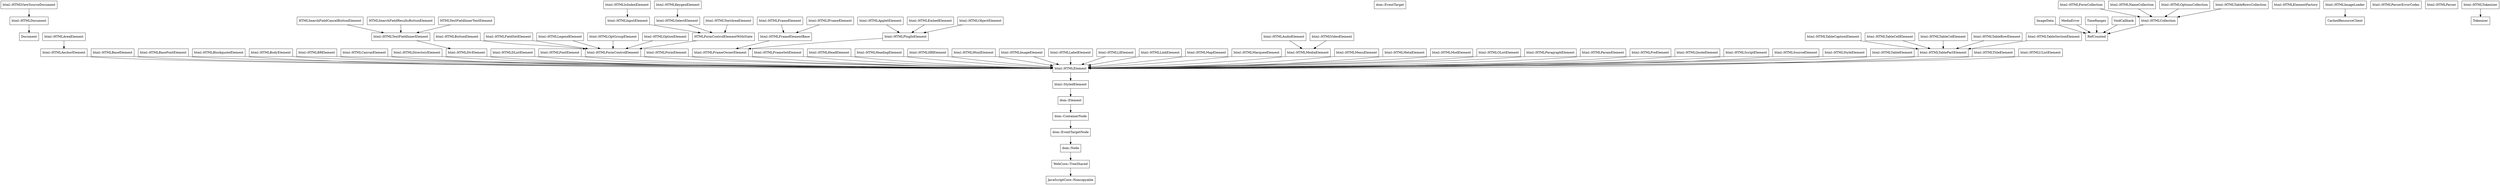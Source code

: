 digraph G{
	node [shape=record];
	Document [shape=record];
	Noncopyable [shape=record, label="<self> JavaScriptCore::Noncopyable"];
	TreeShared [shape=record, label="<self> WebCore::TreeShared"];
	wNode [shape=record, label="<self> dom::Node"];
	StyledElement [shape=record, label="<self> html::StyledElement"];
	Element [shape=record, label="<self> dom::Element"];
	ContainerNode [shape=record, label="<self> dom::ContainerNode"];
	EventTargetNode [shape=record, label="<self> dom::EventTargetNode"];
	EventTarget [shape=record, label="<self> dom::EventTarget"];

	HTMLAnchorElement      	[shape=record,label="<self> html::HTMLAnchorElement"];
	HTMLAppletElement 		[shape=record,label="<self> html::HTMLAppletElement"];
	HTMLAreaElement 		[shape=record,label="<self> html::HTMLAreaElement"];
	HTMLAudioElement        [shape=record,label="<self> html::HTMLAudioElement"];
	HTMLBaseElement 		[shape=record,label="<self> html::HTMLBaseElement"];
	HTMLBaseFontElement 	[shape=record,label="<self> html::HTMLBaseFontElement"];
	HTMLBlockquoteElement   [shape=record,label="<self> html::HTMLBlockquoteElement"];
	HTMLBodyElement         [shape=record,label="<self> html::HTMLBodyElement"];
	HTMLBRElement 			[shape=record,label="<self> html::HTMLBRElement"];
	HTMLButtonElement       [shape=record,label="<self> html::HTMLButtonElement"];
	HTMLCanvasElement       [shape=record,label="<self> html::HTMLCanvasElement"];
	HTMLCollection          [shape=record,label="<self> html::HTMLCollection"];
	HTMLDirectoryElement    [shape=record,label="<self> html::HTMLDirectoryElement"];
	HTMLDivElement          [shape=record,label="<self> html::HTMLDivElement"];
	HTMLDListElement        [shape=record,label="<self> html::HTMLDListElement"];
	HTMLDocument            [shape=record,label="<self> html::HTMLDocument"];
	HTMLElementFactory 		[shape=record,label="<self> html::HTMLElementFactory"];
	HTMLElement             [shape=record,label="<self> html::HTMLElement"];
	HTMLEmbedElement        [shape=record,label="<self> html::HTMLEmbedElement"];
	HTMLFieldSetElement     [shape=record,label="<self> html::HTMLFieldSetElement"];
	HTMLFontElement         [shape=record,label="<self> html::HTMLFontElement"];
	HTMLFormCollection      [shape=record,label="<self> html::HTMLFormCollection"];
	HTMLFormControlElement  [shape=record,label="<self> html::HTMLFormControlElement"];
	HTMLFormElement         [shape=record,label="<self> html::HTMLFormElement"];
	HTMLFrameElementBase    [shape=record,label="<self> html::HTMLFrameElementBase"];
	HTMLFrameElement        [shape=record,label="<self> html::HTMLFrameElement"];
	HTMLFrameOwnerElement   [shape=record,label="<self> html::HTMLFrameOwnerElement"];
	HTMLFrameSetElement     [shape=record,label="<self> html::HTMLFrameSetElement"];
	HTMLHeadElement         [shape=record,label="<self> html::HTMLHeadElement"];
	HTMLHeadingElement      [shape=record,label="<self> html::HTMLHeadingElement"];
	HTMLHRElement           [shape=record,label="<self> html::HTMLHRElement"];
	HTMLHtmlElement         [shape=record,label="<self> html::HTMLHtmlElement"];
	HTMLIFrameElement       [shape=record,label="<self> html::HTMLIFrameElement"];
	HTMLImageElement        [shape=record,label="<self> html::HTMLImageElement"];
	HTMLImageLoader         [shape=record,label="<self> html::HTMLImageLoader"];
	HTMLInputElement        [shape=record,label="<self> html::HTMLInputElement"];
	HTMLIsIndexElement      [shape=record,label="<self> html::HTMLIsIndexElement"];
	HTMLKeygenElement       [shape=record,label="<self> html::HTMLKeygenElement"];
	HTMLLabelElement        [shape=record,label="<self> html::HTMLLabelElement"];
	HTMLLegendElement       [shape=record,label="<self> html::HTMLLegendElement"];
	HTMLLIElement           [shape=record,label="<self> html::HTMLLIElement"];
	HTMLLinkElement         [shape=record,label="<self> html::HTMLLinkElement"];
	HTMLMapElement          [shape=record,label="<self> html::HTMLMapElement"];
	HTMLMarqueeElement      [shape=record,label="<self> html::HTMLMarqueeElement"];
	HTMLMediaElement        [shape=record,label="<self> html::HTMLMediaElement"];
	HTMLMenuElement         [shape=record,label="<self> html::HTMLMenuElement"];
	HTMLMetaElement         [shape=record,label="<self> html::HTMLMetaElement"];
	HTMLModElement          [shape=record,label="<self> html::HTMLModElement"];
	HTMLNameCollection      [shape=record,label="<self> html::HTMLNameCollection"];
	HTMLObjectElement       [shape=record,label="<self> html::HTMLObjectElement"];
	HTMLOListElement        [shape=record,label="<self> html::HTMLOListElement"];
	HTMLOptGroupElement     [shape=record,label="<self> html::HTMLOptGroupElement"];
	HTMLOptionElement       [shape=record,label="<self> html::HTMLOptionElement"];
	HTMLOptionsCollection   [shape=record,label="<self> html::HTMLOptionsCollection"];
	HTMLParagraphElement    [shape=record,label="<self> html::HTMLParagraphElement"];
	HTMLParamElement        [shape=record,label="<self> html::HTMLParamElement"];
	HTMLParserErrorCodes    [shape=record,label="<self> html::HTMLParserErrorCodes"];
	HTMLParser              [shape=record,label="<self> html::HTMLParser"];
	HTMLPlugInElement       [shape=record,label="<self> html::HTMLPlugInElement"];
	HTMLPreElement          [shape=record,label="<self> html::HTMLPreElement"];
	HTMLQuoteElement        [shape=record,label="<self> html::HTMLQuoteElement"];
	HTMLScriptElement       [shape=record,label="<self> html::HTMLScriptElement"];
	HTMLSelectElement       [shape=record,label="<self> html::HTMLSelectElement"];
	HTMLSourceElement       [shape=record,label="<self> html::HTMLSourceElement"];
	HTMLStyleElement 		[shape=record,label="<self> html::HTMLStyleElement 	"];
	HTMLTableCaptionElement [shape=record,label="<self> html::HTMLTableCaptionElement"];
	HTMLTableCellElement    [shape=record,label="<self> html::HTMLTableCellElement"];
	HTMLTableColElement     [shape=record,label="<self> html::HTMLTableColElement"];
	HTMLTableElement        [shape=record,label="<self> html::HTMLTableElement"];
	HTMLTablePartElement    [shape=record,label="<self> html::HTMLTablePartElement"];
	HTMLTableRowElement     [shape=record,label="<self> html::HTMLTableRowElement"];
	HTMLTableRowsCollection [shape=record,label="<self> html::HTMLTableRowsCollection"];
	HTMLTableSectionElement [shape=record,label="<self> html::HTMLTableSectionElement"];
	HTMLTextAreaElement     [shape=record,label="<self> html::HTMLTextAreaElement"];
	HTMLTitleElement        [shape=record,label="<self> html::HTMLTitleElement"];
	HTMLTokenizer           [shape=record,label="<self> html::HTMLTokenizer"];
	HTMLUListElement        [shape=record,label="<self> html::HTMLUListElement"];
	HTMLVideoElement 		[shape=record,label="<self> html::HTMLVideoElement"];
	HTMLViewSourceDocument  [shape=record,label="<self> html::HTMLViewSourceDocument"];
	HTMLTextFieldInnerElement        [shape=record,label="<self> html::HTMLTextFieldInnerElement"];


	TreeShared -> Noncopyable ;
	wNode -> TreeShared ;
	EventTargetNode -> wNode ;
	ContainerNode -> EventTargetNode ;
	Element -> ContainerNode ;
	StyledElement -> Element;

	HTMLAnchorElement -> HTMLElement;
	HTMLAppletElement -> HTMLPlugInElement;
	HTMLAreaElement -> HTMLAnchorElement;
	HTMLAudioElement -> HTMLMediaElement;
	HTMLBaseElement -> HTMLElement;
	HTMLBaseFontElement -> HTMLElement;
	HTMLBlockquoteElement -> HTMLElement;
	HTMLBodyElement -> HTMLElement;
	HTMLBRElement -> HTMLElement;
	HTMLButtonElement -> HTMLFormControlElement;
	HTMLCanvasElement -> HTMLElement;
	HTMLCollection -> RefCounted;
	HTMLDirectoryElement -> HTMLElement;
	HTMLDivElement -> HTMLElement;
	HTMLDListElement -> HTMLElement;
	HTMLDocument -> Document;
	HTMLElement -> StyledElement;
	HTMLEmbedElement -> HTMLPlugInElement;
	HTMLFieldSetElement -> HTMLFormControlElement;
	HTMLFontElement -> HTMLElement;
	HTMLFormCollection -> HTMLCollection;
	HTMLFormControlElement -> HTMLElement;
	HTMLFormControlElementWithState -> HTMLFormControlElement;
	HTMLFormElement -> HTMLElement;
	HTMLFrameElementBase -> HTMLFrameOwnerElement;
	HTMLFrameElement -> HTMLFrameElementBase;
	HTMLFrameOwnerElement -> HTMLElement;
	HTMLFrameSetElement -> HTMLElement;
	HTMLHeadElement -> HTMLElement;
	HTMLHeadingElement -> HTMLElement;
	HTMLHRElement -> HTMLElement;
	HTMLHtmlElement -> HTMLElement;
	HTMLIFrameElement -> HTMLFrameElementBase;
	HTMLImageElement -> HTMLElement;
	HTMLImageLoader -> CachedResourceClient;
	HTMLInputElement -> HTMLFormControlElementWithState;
	HTMLIsIndexElement -> HTMLInputElement;
	HTMLKeygenElement -> HTMLSelectElement;
	HTMLLabelElement -> HTMLElement;
	HTMLLegendElement -> HTMLFormControlElement;
	HTMLLIElement -> HTMLElement;
	HTMLLinkElement -> HTMLElement;
	HTMLMapElement -> HTMLElement;
	HTMLMarqueeElement -> HTMLElement;
	HTMLMediaElement -> HTMLElement;
	HTMLMenuElement -> HTMLElement;
	HTMLMetaElement -> HTMLElement;
	HTMLModElement -> HTMLElement;
	HTMLNameCollection -> HTMLCollection;
	HTMLObjectElement -> HTMLPlugInElement;
	HTMLOListElement -> HTMLElement;
	HTMLOptGroupElement -> HTMLFormControlElement;
	HTMLOptionElement -> HTMLFormControlElement;
	HTMLOptionsCollection -> HTMLCollection;
	HTMLParagraphElement -> HTMLElement;
	HTMLParamElement -> HTMLElement;
	HTMLPlugInElement -> HTMLFrameOwnerElement;
	HTMLPreElement -> HTMLElement;
	HTMLQuoteElement -> HTMLElement;
	HTMLScriptElement -> HTMLElement;
	HTMLSearchFieldCancelButtonElement -> HTMLTextFieldInnerElement;
	HTMLSearchFieldResultsButtonElement -> HTMLTextFieldInnerElement;
	HTMLSelectElement -> HTMLFormControlElementWithState;
	HTMLSourceElement -> HTMLElement;
	HTMLStyleElement -> HTMLElement;
	HTMLTableCaptionElement -> HTMLTablePartElement;
	HTMLTableCellElement -> HTMLTablePartElement;
	HTMLTableColElement -> HTMLTablePartElement;
	HTMLTableElement -> HTMLElement;
	HTMLTablePartElement -> HTMLElement;
	HTMLTableRowElement -> HTMLTablePartElement;
	HTMLTableRowsCollection -> HTMLCollection;
	HTMLTableSectionElement -> HTMLTablePartElement;
	HTMLTextAreaElement -> HTMLFormControlElementWithState;
	HTMLTextFieldInnerElement -> HTMLDivElement;
	HTMLTextFieldInnerTextElement -> HTMLTextFieldInnerElement;
	HTMLTitleElement -> HTMLElement;
	HTMLTokenizer -> Tokenizer;
	HTMLUListElement -> HTMLElement;
	HTMLVideoElement -> HTMLMediaElement;
	HTMLViewSourceDocument -> HTMLDocument;
	ImageData -> RefCounted;
	MediaError -> RefCounted;
	TimeRanges -> RefCounted;
	VoidCallback -> RefCounted;
}
